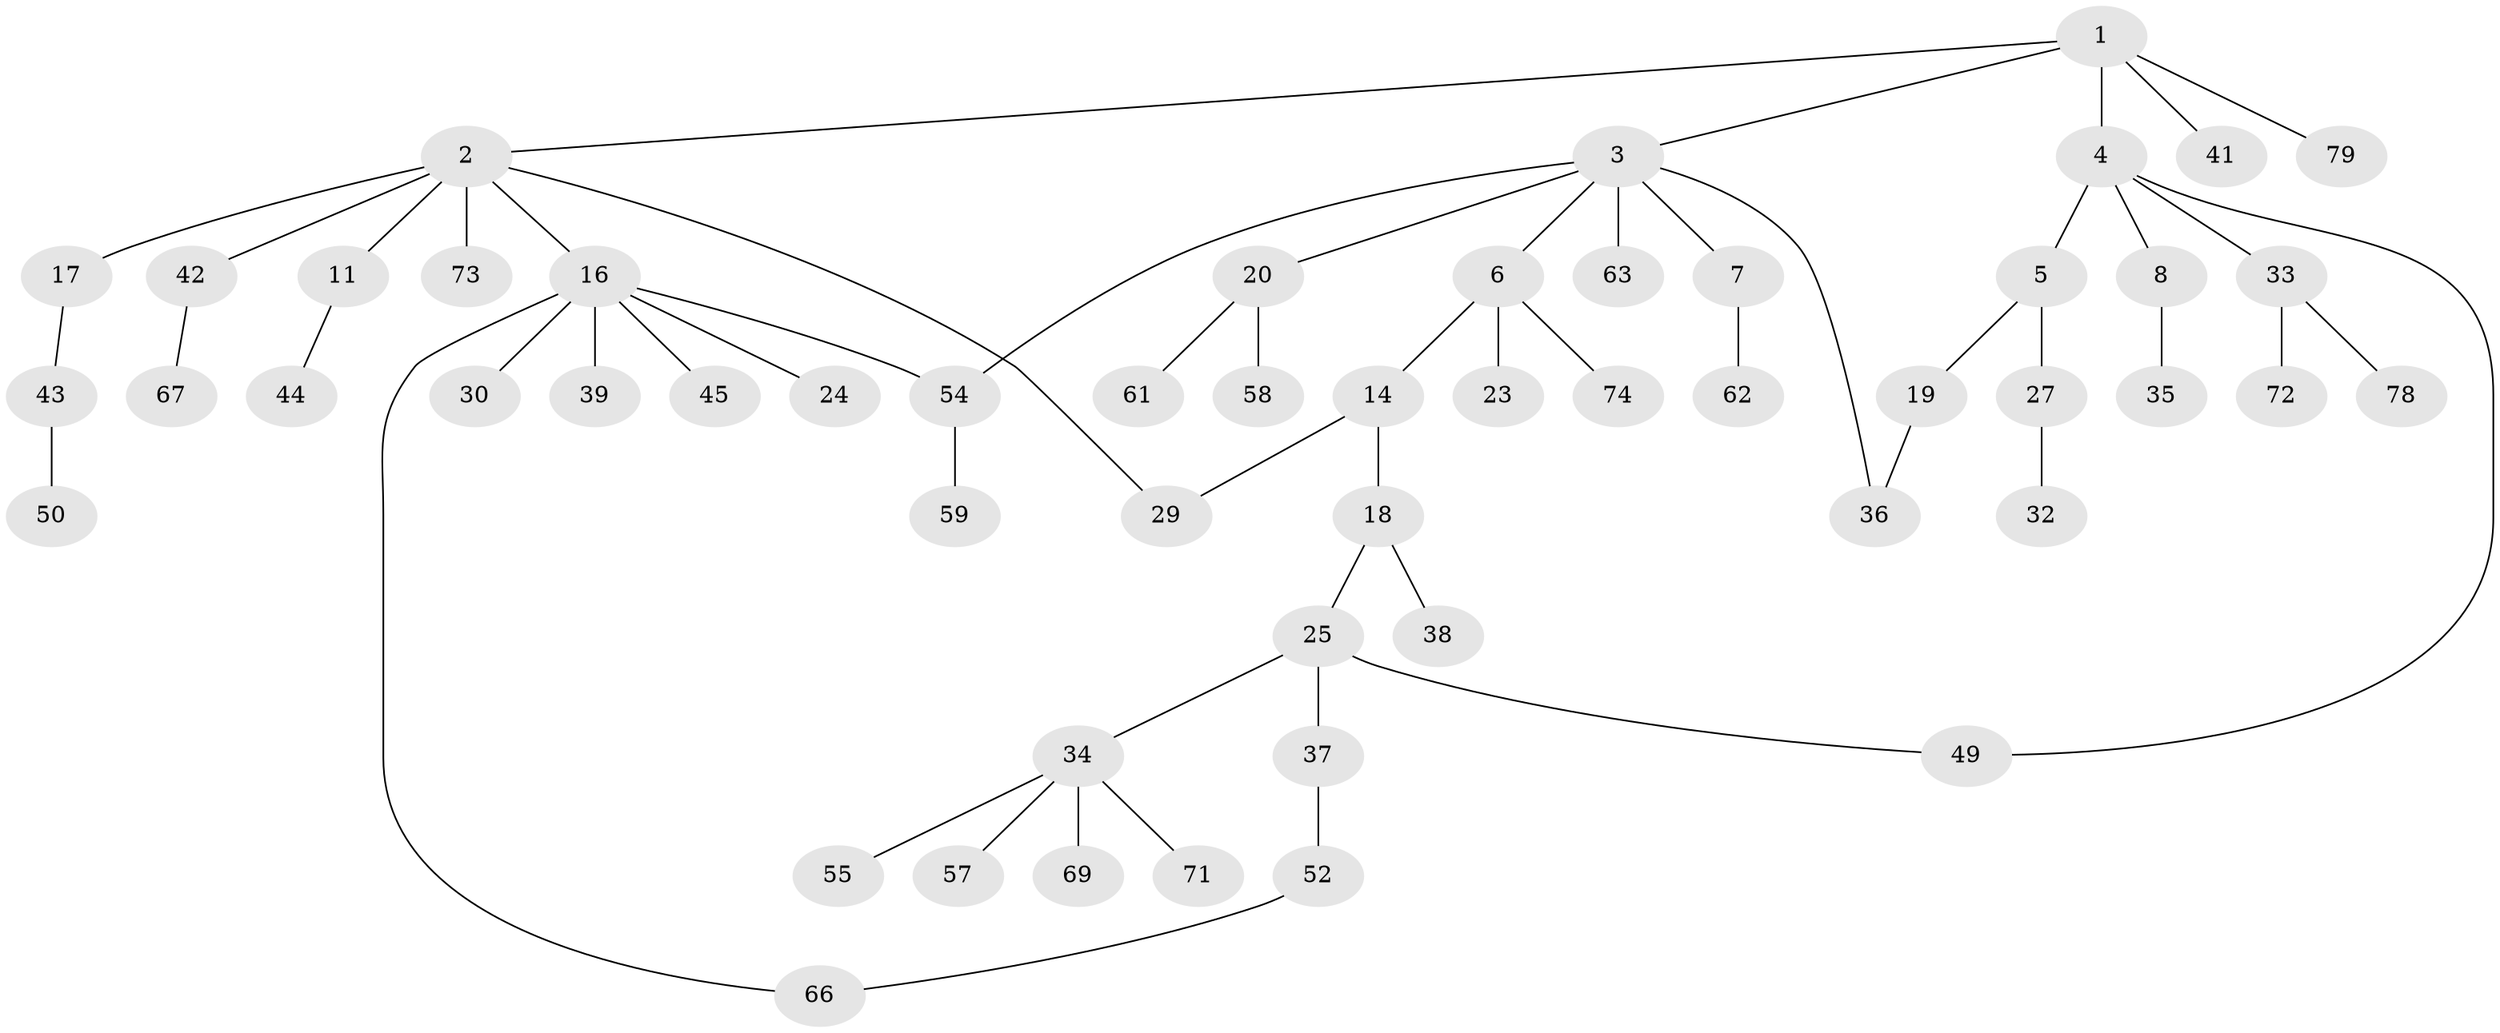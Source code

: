 // original degree distribution, {6: 0.025, 4: 0.0625, 7: 0.0125, 5: 0.0375, 3: 0.15, 2: 0.2625, 1: 0.45}
// Generated by graph-tools (version 1.1) at 2025/10/02/27/25 16:10:55]
// undirected, 54 vertices, 58 edges
graph export_dot {
graph [start="1"]
  node [color=gray90,style=filled];
  1 [super="+47"];
  2 [super="+15"];
  3 [super="+9"];
  4 [super="+21"];
  5;
  6 [super="+12"];
  7;
  8 [super="+10"];
  11 [super="+13"];
  14 [super="+40"];
  16 [super="+75"];
  17 [super="+77"];
  18 [super="+28"];
  19 [super="+26"];
  20 [super="+22"];
  23;
  24;
  25;
  27 [super="+31"];
  29 [super="+48"];
  30;
  32 [super="+60"];
  33 [super="+80"];
  34 [super="+46"];
  35;
  36;
  37;
  38;
  39;
  41;
  42 [super="+51"];
  43;
  44;
  45 [super="+70"];
  49 [super="+56"];
  50;
  52 [super="+53"];
  54 [super="+65"];
  55;
  57;
  58;
  59;
  61;
  62 [super="+64"];
  63;
  66;
  67 [super="+68"];
  69;
  71;
  72 [super="+76"];
  73;
  74;
  78;
  79;
  1 -- 2;
  1 -- 3;
  1 -- 4;
  1 -- 41;
  1 -- 79;
  2 -- 11;
  2 -- 16;
  2 -- 17;
  2 -- 73;
  2 -- 42;
  2 -- 29;
  3 -- 6;
  3 -- 7;
  3 -- 20;
  3 -- 54;
  3 -- 63;
  3 -- 36;
  4 -- 5;
  4 -- 8;
  4 -- 33;
  4 -- 49;
  5 -- 19;
  5 -- 27;
  6 -- 74;
  6 -- 23;
  6 -- 14;
  7 -- 62;
  8 -- 35;
  11 -- 44;
  14 -- 18;
  14 -- 29;
  16 -- 24;
  16 -- 30;
  16 -- 39;
  16 -- 45;
  16 -- 66;
  16 -- 54;
  17 -- 43;
  18 -- 25;
  18 -- 38;
  19 -- 36;
  20 -- 61;
  20 -- 58;
  25 -- 34;
  25 -- 37;
  25 -- 49;
  27 -- 32;
  33 -- 72;
  33 -- 78;
  34 -- 69;
  34 -- 55;
  34 -- 71;
  34 -- 57;
  37 -- 52;
  42 -- 67;
  43 -- 50;
  52 -- 66;
  54 -- 59;
}

